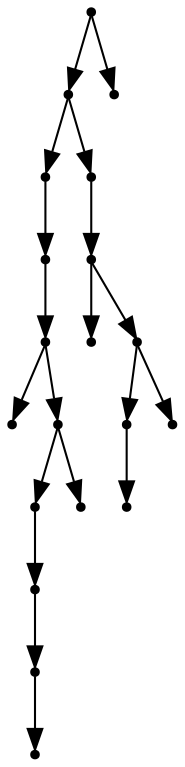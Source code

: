 digraph {
  19 [shape=point];
  17 [shape=point];
  9 [shape=point];
  8 [shape=point];
  7 [shape=point];
  0 [shape=point];
  6 [shape=point];
  4 [shape=point];
  3 [shape=point];
  2 [shape=point];
  1 [shape=point];
  5 [shape=point];
  16 [shape=point];
  15 [shape=point];
  10 [shape=point];
  14 [shape=point];
  12 [shape=point];
  11 [shape=point];
  13 [shape=point];
  18 [shape=point];
19 -> 17;
17 -> 9;
9 -> 8;
8 -> 7;
7 -> 0;
7 -> 6;
6 -> 4;
4 -> 3;
3 -> 2;
2 -> 1;
6 -> 5;
17 -> 16;
16 -> 15;
15 -> 10;
15 -> 14;
14 -> 12;
12 -> 11;
14 -> 13;
19 -> 18;
}

